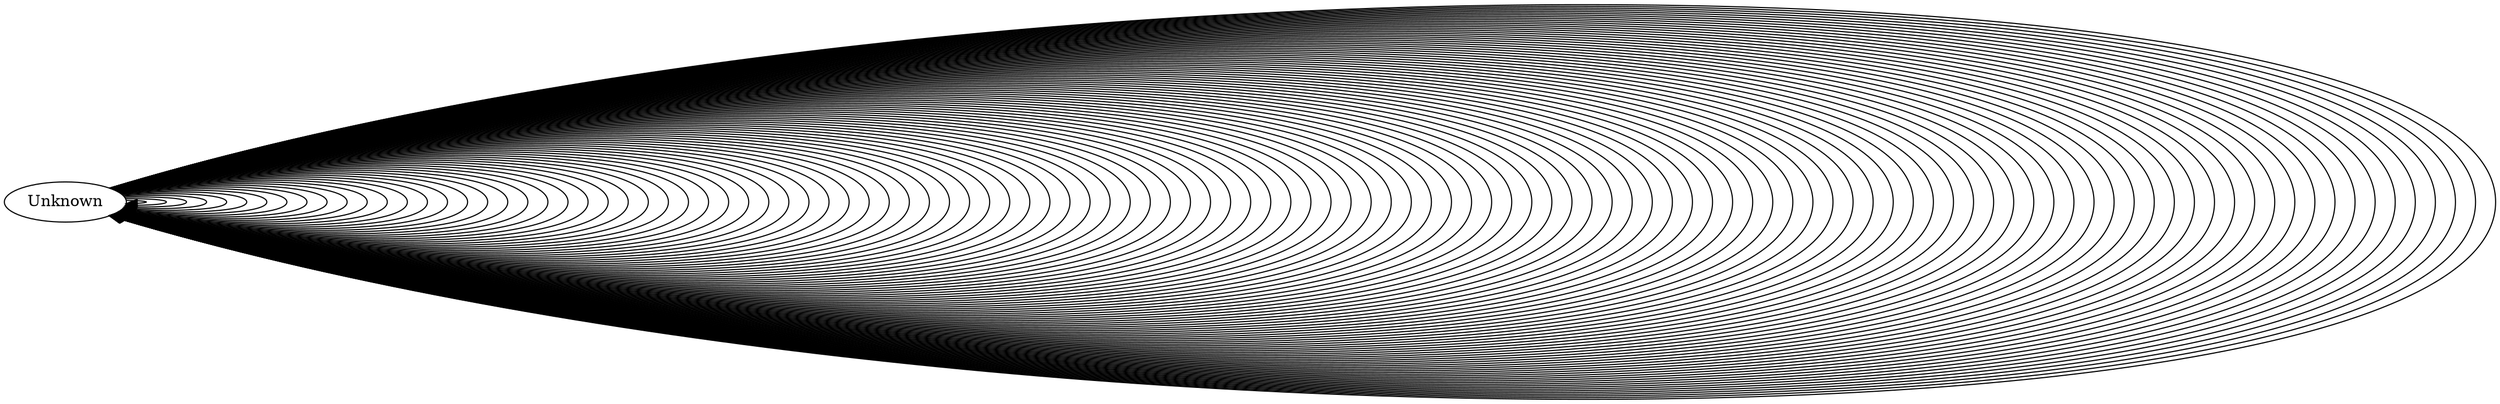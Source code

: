 digraph ProcessTree {
    0 [label="Unknown"];
    0 [label="Unknown"];
    0 [label="Unknown"];
    0 -> 0;
    0 [label="Unknown"];
    0 -> 0;
    0 [label="Unknown"];
    0 -> 0;
    0 [label="Unknown"];
    0 -> 0;
    0 [label="Unknown"];
    0 -> 0;
    0 [label="Unknown"];
    0 -> 0;
    0 [label="Unknown"];
    0 -> 0;
    0 [label="Unknown"];
    0 -> 0;
    0 [label="Unknown"];
    0 -> 0;
    0 [label="Unknown"];
    0 -> 0;
    0 [label="Unknown"];
    0 -> 0;
    0 [label="Unknown"];
    0 -> 0;
    0 [label="Unknown"];
    0 -> 0;
    0 [label="Unknown"];
    0 -> 0;
    0 [label="Unknown"];
    0 -> 0;
    0 [label="Unknown"];
    0 -> 0;
    0 [label="Unknown"];
    0 -> 0;
    0 [label="Unknown"];
    0 -> 0;
    0 [label="Unknown"];
    0 -> 0;
    0 [label="Unknown"];
    0 -> 0;
    0 [label="Unknown"];
    0 -> 0;
    0 [label="Unknown"];
    0 -> 0;
    0 [label="Unknown"];
    0 -> 0;
    0 [label="Unknown"];
    0 -> 0;
    0 [label="Unknown"];
    0 -> 0;
    0 [label="Unknown"];
    0 -> 0;
    0 [label="Unknown"];
    0 -> 0;
    0 [label="Unknown"];
    0 -> 0;
    0 [label="Unknown"];
    0 -> 0;
    0 [label="Unknown"];
    0 -> 0;
    0 [label="Unknown"];
    0 -> 0;
    0 [label="Unknown"];
    0 -> 0;
    0 [label="Unknown"];
    0 -> 0;
    0 [label="Unknown"];
    0 -> 0;
    0 [label="Unknown"];
    0 -> 0;
    0 [label="Unknown"];
    0 -> 0;
    0 [label="Unknown"];
    0 -> 0;
    0 [label="Unknown"];
    0 -> 0;
    0 [label="Unknown"];
    0 -> 0;
    0 [label="Unknown"];
    0 -> 0;
    0 [label="Unknown"];
    0 -> 0;
    0 [label="Unknown"];
    0 -> 0;
    0 [label="Unknown"];
    0 -> 0;
    0 [label="Unknown"];
    0 -> 0;
    0 [label="Unknown"];
    0 -> 0;
    0 [label="Unknown"];
    0 -> 0;
    0 [label="Unknown"];
    0 -> 0;
    0 [label="Unknown"];
    0 -> 0;
    0 [label="Unknown"];
    0 -> 0;
    0 [label="Unknown"];
    0 -> 0;
    0 [label="Unknown"];
    0 -> 0;
    0 [label="Unknown"];
    0 -> 0;
    0 [label="Unknown"];
    0 -> 0;
    0 [label="Unknown"];
    0 -> 0;
    0 [label="Unknown"];
    0 -> 0;
    0 [label="Unknown"];
    0 -> 0;
    0 [label="Unknown"];
    0 -> 0;
    0 [label="Unknown"];
    0 -> 0;
    0 [label="Unknown"];
    0 -> 0;
    0 [label="Unknown"];
    0 -> 0;
    0 [label="Unknown"];
    0 -> 0;
    0 [label="Unknown"];
    0 -> 0;
    0 [label="Unknown"];
    0 -> 0;
    0 [label="Unknown"];
    0 -> 0;
    0 [label="Unknown"];
    0 -> 0;
    0 [label="Unknown"];
    0 -> 0;
    0 [label="Unknown"];
    0 -> 0;
    0 [label="Unknown"];
    0 -> 0;
    0 [label="Unknown"];
    0 -> 0;
    0 [label="Unknown"];
    0 -> 0;
    0 [label="Unknown"];
    0 -> 0;
    0 [label="Unknown"];
    0 -> 0;
    0 [label="Unknown"];
    0 -> 0;
    0 [label="Unknown"];
    0 -> 0;
    0 [label="Unknown"];
    0 -> 0;
    0 [label="Unknown"];
    0 -> 0;
    0 [label="Unknown"];
    0 -> 0;
    0 [label="Unknown"];
    0 -> 0;
    0 [label="Unknown"];
    0 -> 0;
    0 [label="Unknown"];
    0 -> 0;
    0 [label="Unknown"];
    0 -> 0;
    0 [label="Unknown"];
    0 -> 0;
    0 [label="Unknown"];
    0 -> 0;
    0 [label="Unknown"];
    0 -> 0;
    0 [label="Unknown"];
    0 -> 0;
    0 [label="Unknown"];
    0 -> 0;
    0 [label="Unknown"];
    0 -> 0;
    0 [label="Unknown"];
    0 -> 0;
    0 [label="Unknown"];
    0 -> 0;
    0 [label="Unknown"];
    0 -> 0;
    0 [label="Unknown"];
    0 -> 0;
    0 [label="Unknown"];
    0 -> 0;
    0 [label="Unknown"];
    0 -> 0;
    0 [label="Unknown"];
    0 -> 0;
    0 [label="Unknown"];
    0 -> 0;
    0 [label="Unknown"];
    0 -> 0;
    0 [label="Unknown"];
    0 -> 0;
    0 [label="Unknown"];
    0 -> 0;
    0 [label="Unknown"];
    0 -> 0;
    0 [label="Unknown"];
    0 -> 0;
    0 [label="Unknown"];
    0 -> 0;
    0 [label="Unknown"];
    0 -> 0;
    0 [label="Unknown"];
    0 -> 0;
    0 [label="Unknown"];
    0 -> 0;
    0 [label="Unknown"];
    0 -> 0;
    0 [label="Unknown"];
    0 -> 0;
    0 [label="Unknown"];
    0 -> 0;
    0 [label="Unknown"];
    0 -> 0;
    0 [label="Unknown"];
    0 -> 0;
    0 [label="Unknown"];
    0 -> 0;
    0 [label="Unknown"];
    0 -> 0;
    0 [label="Unknown"];
    0 -> 0;
    0 [label="Unknown"];
    0 -> 0;
    0 [label="Unknown"];
    0 -> 0;
    0 [label="Unknown"];
    0 -> 0;
    0 [label="Unknown"];
    0 -> 0;
    0 [label="Unknown"];
    0 -> 0;
    0 [label="Unknown"];
    0 -> 0;
}
